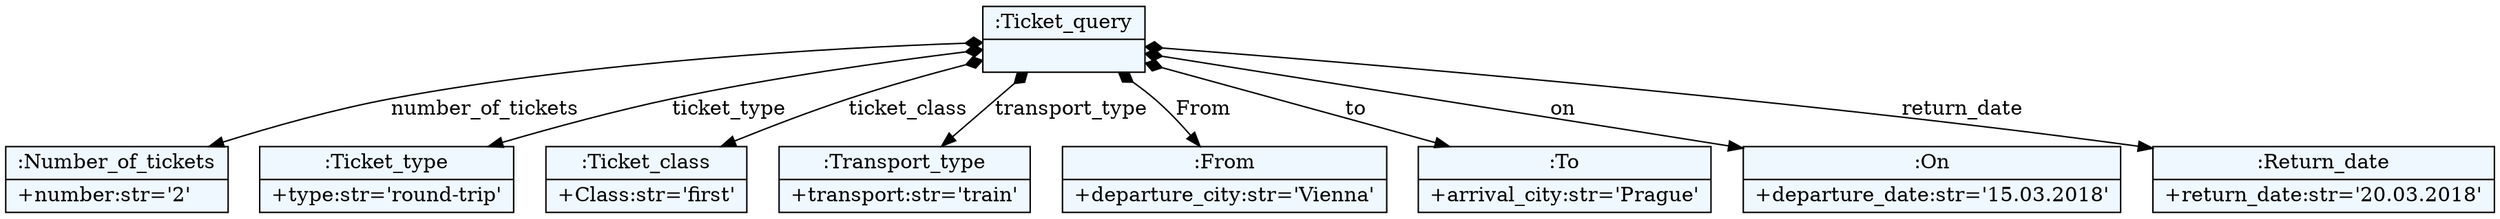 
    digraph xtext {
    fontname = "Bitstream Vera Sans"
    fontsize = 8
    node[
        shape=record,
        style=filled,
        fillcolor=aliceblue
    ]
    nodesep = 0.3
    edge[dir=black,arrowtail=empty]


140264805021456 -> 140264805321752 [label="number_of_tickets" arrowtail=diamond dir=both]
140264805321752[label="{:Number_of_tickets|+number:str='2'\l}"]
140264805021456 -> 140264805016632 [label="ticket_type" arrowtail=diamond dir=both]
140264805016632[label="{:Ticket_type|+type:str='round-trip'\l}"]
140264805021456 -> 140264805319456 [label="ticket_class" arrowtail=diamond dir=both]
140264805319456[label="{:Ticket_class|+Class:str='first'\l}"]
140264805021456 -> 140264805320968 [label="transport_type" arrowtail=diamond dir=both]
140264805320968[label="{:Transport_type|+transport:str='train'\l}"]
140264805021456 -> 140264805320296 [label="From" arrowtail=diamond dir=both]
140264805320296[label="{:From|+departure_city:str='Vienna'\l}"]
140264805021456 -> 140264805319568 [label="to" arrowtail=diamond dir=both]
140264805319568[label="{:To|+arrival_city:str='Prague'\l}"]
140264805021456 -> 140264805320464 [label="on" arrowtail=diamond dir=both]
140264805320464[label="{:On|+departure_date:str='15.03.2018'\l}"]
140264805021456 -> 140264805321640 [label="return_date" arrowtail=diamond dir=both]
140264805321640[label="{:Return_date|+return_date:str='20.03.2018'\l}"]
140264805021456[label="{:Ticket_query|}"]

}
